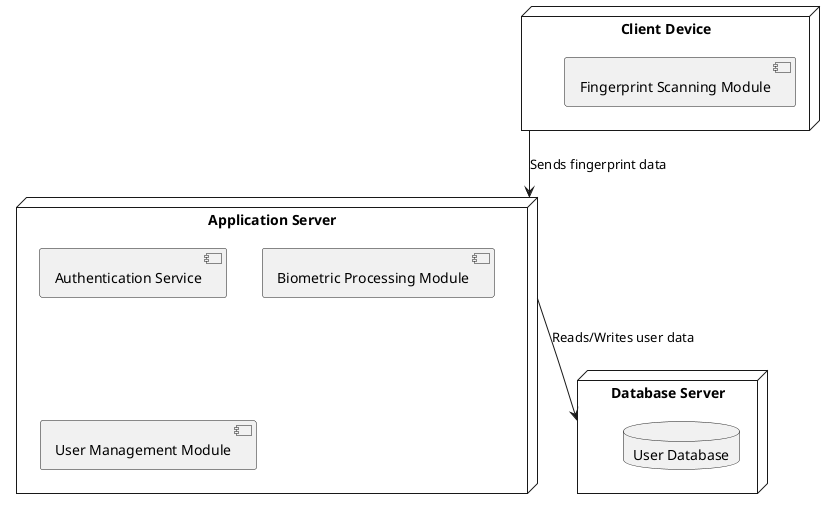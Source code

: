 @startuml
' Deployment Diagram for Fingerprint Biometric Authentication System

node "Client Device" as client {
    component "Fingerprint Scanning Module" as scanner
}

node "Application Server" as appServer {
    component "Authentication Service" as authService
    component "Biometric Processing Module" as processor
    component "User Management Module" as userMgmt
}

node "Database Server" as dbServer {
    database "User Database" as database
}

client --> appServer : Sends fingerprint data
appServer --> dbServer : Reads/Writes user data

@enduml

